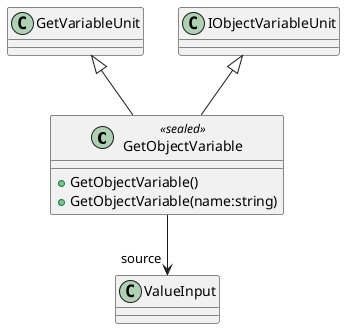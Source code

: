 @startuml
class GetObjectVariable <<sealed>> {
    + GetObjectVariable()
    + GetObjectVariable(name:string)
}
GetVariableUnit <|-- GetObjectVariable
IObjectVariableUnit <|-- GetObjectVariable
GetObjectVariable --> "source" ValueInput
@enduml
